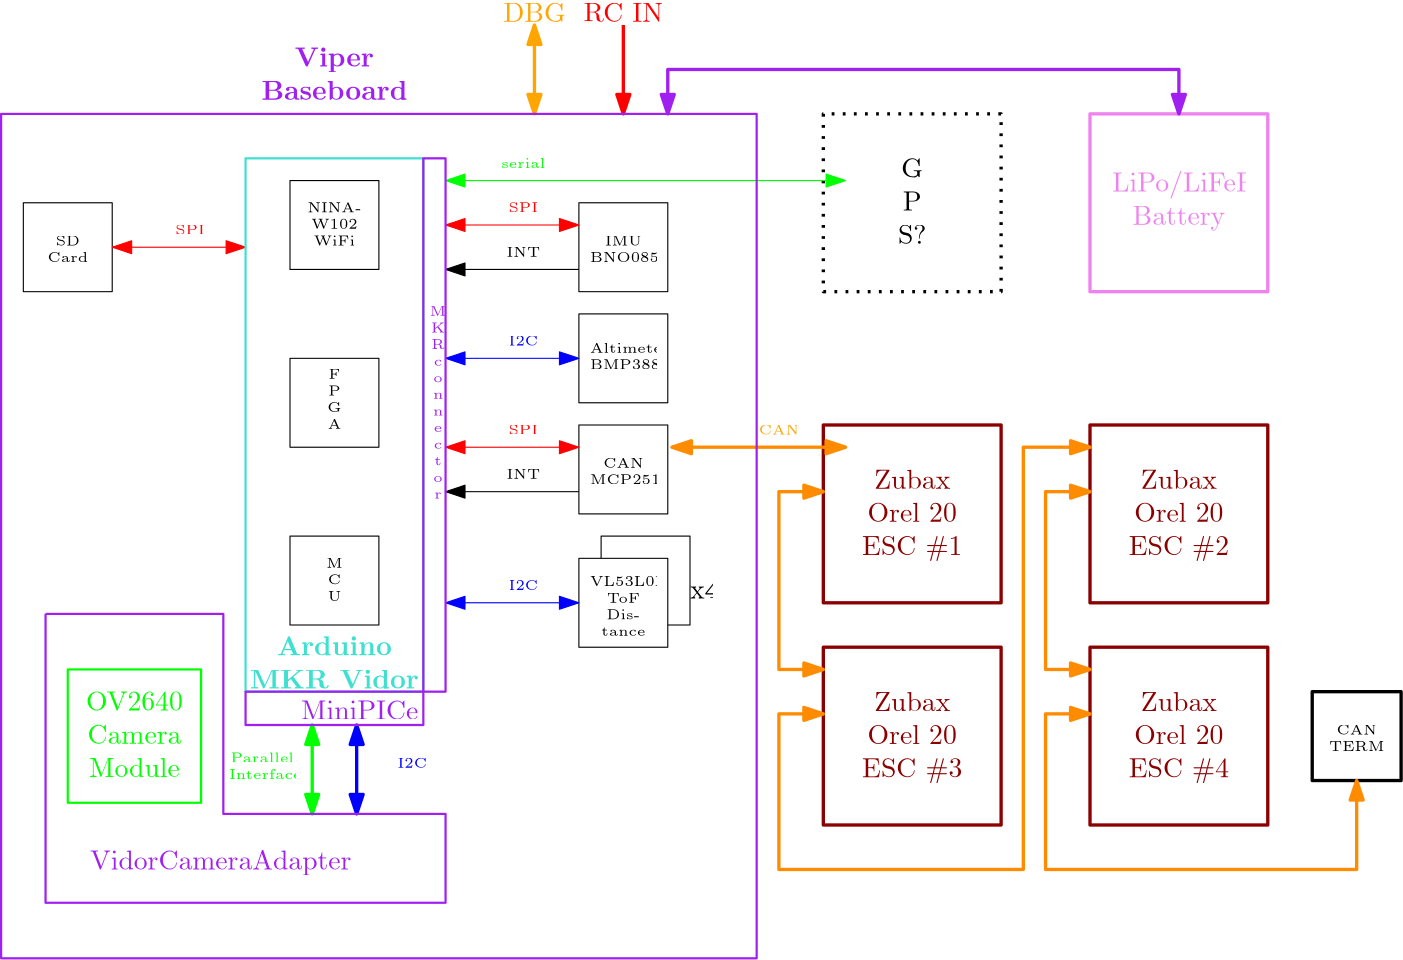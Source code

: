 <?xml version="1.0"?>
<!DOCTYPE ipe SYSTEM "ipe.dtd">
<ipe version="70206" creator="Ipe 7.2.7">
<info created="D:20191213190635" modified="D:20200212102440"/>
<ipestyle name="basic">
<symbol name="arrow/arc(spx)">
<path stroke="sym-stroke" fill="sym-stroke" pen="sym-pen">
0 0 m
-1 0.333 l
-1 -0.333 l
h
</path>
</symbol>
<symbol name="arrow/farc(spx)">
<path stroke="sym-stroke" fill="white" pen="sym-pen">
0 0 m
-1 0.333 l
-1 -0.333 l
h
</path>
</symbol>
<symbol name="arrow/ptarc(spx)">
<path stroke="sym-stroke" fill="sym-stroke" pen="sym-pen">
0 0 m
-1 0.333 l
-0.8 0 l
-1 -0.333 l
h
</path>
</symbol>
<symbol name="arrow/fptarc(spx)">
<path stroke="sym-stroke" fill="white" pen="sym-pen">
0 0 m
-1 0.333 l
-0.8 0 l
-1 -0.333 l
h
</path>
</symbol>
<symbol name="mark/circle(sx)" transformations="translations">
<path fill="sym-stroke">
0.6 0 0 0.6 0 0 e
0.4 0 0 0.4 0 0 e
</path>
</symbol>
<symbol name="mark/disk(sx)" transformations="translations">
<path fill="sym-stroke">
0.6 0 0 0.6 0 0 e
</path>
</symbol>
<symbol name="mark/fdisk(sfx)" transformations="translations">
<group>
<path fill="sym-fill">
0.5 0 0 0.5 0 0 e
</path>
<path fill="sym-stroke" fillrule="eofill">
0.6 0 0 0.6 0 0 e
0.4 0 0 0.4 0 0 e
</path>
</group>
</symbol>
<symbol name="mark/box(sx)" transformations="translations">
<path fill="sym-stroke" fillrule="eofill">
-0.6 -0.6 m
0.6 -0.6 l
0.6 0.6 l
-0.6 0.6 l
h
-0.4 -0.4 m
0.4 -0.4 l
0.4 0.4 l
-0.4 0.4 l
h
</path>
</symbol>
<symbol name="mark/square(sx)" transformations="translations">
<path fill="sym-stroke">
-0.6 -0.6 m
0.6 -0.6 l
0.6 0.6 l
-0.6 0.6 l
h
</path>
</symbol>
<symbol name="mark/fsquare(sfx)" transformations="translations">
<group>
<path fill="sym-fill">
-0.5 -0.5 m
0.5 -0.5 l
0.5 0.5 l
-0.5 0.5 l
h
</path>
<path fill="sym-stroke" fillrule="eofill">
-0.6 -0.6 m
0.6 -0.6 l
0.6 0.6 l
-0.6 0.6 l
h
-0.4 -0.4 m
0.4 -0.4 l
0.4 0.4 l
-0.4 0.4 l
h
</path>
</group>
</symbol>
<symbol name="mark/cross(sx)" transformations="translations">
<group>
<path fill="sym-stroke">
-0.43 -0.57 m
0.57 0.43 l
0.43 0.57 l
-0.57 -0.43 l
h
</path>
<path fill="sym-stroke">
-0.43 0.57 m
0.57 -0.43 l
0.43 -0.57 l
-0.57 0.43 l
h
</path>
</group>
</symbol>
<symbol name="arrow/fnormal(spx)">
<path stroke="sym-stroke" fill="white" pen="sym-pen">
0 0 m
-1 0.333 l
-1 -0.333 l
h
</path>
</symbol>
<symbol name="arrow/pointed(spx)">
<path stroke="sym-stroke" fill="sym-stroke" pen="sym-pen">
0 0 m
-1 0.333 l
-0.8 0 l
-1 -0.333 l
h
</path>
</symbol>
<symbol name="arrow/fpointed(spx)">
<path stroke="sym-stroke" fill="white" pen="sym-pen">
0 0 m
-1 0.333 l
-0.8 0 l
-1 -0.333 l
h
</path>
</symbol>
<symbol name="arrow/linear(spx)">
<path stroke="sym-stroke" pen="sym-pen">
-1 0.333 m
0 0 l
-1 -0.333 l
</path>
</symbol>
<symbol name="arrow/fdouble(spx)">
<path stroke="sym-stroke" fill="white" pen="sym-pen">
0 0 m
-1 0.333 l
-1 -0.333 l
h
-1 0 m
-2 0.333 l
-2 -0.333 l
h
</path>
</symbol>
<symbol name="arrow/double(spx)">
<path stroke="sym-stroke" fill="sym-stroke" pen="sym-pen">
0 0 m
-1 0.333 l
-1 -0.333 l
h
-1 0 m
-2 0.333 l
-2 -0.333 l
h
</path>
</symbol>
<pen name="heavier" value="0.8"/>
<pen name="fat" value="1.2"/>
<pen name="ultrafat" value="2"/>
<symbolsize name="large" value="5"/>
<symbolsize name="small" value="2"/>
<symbolsize name="tiny" value="1.1"/>
<arrowsize name="large" value="10"/>
<arrowsize name="small" value="5"/>
<arrowsize name="tiny" value="3"/>
<color name="red" value="1 0 0"/>
<color name="green" value="0 1 0"/>
<color name="blue" value="0 0 1"/>
<color name="yellow" value="1 1 0"/>
<color name="orange" value="1 0.647 0"/>
<color name="gold" value="1 0.843 0"/>
<color name="purple" value="0.627 0.125 0.941"/>
<color name="gray" value="0.745"/>
<color name="brown" value="0.647 0.165 0.165"/>
<color name="navy" value="0 0 0.502"/>
<color name="pink" value="1 0.753 0.796"/>
<color name="seagreen" value="0.18 0.545 0.341"/>
<color name="turquoise" value="0.251 0.878 0.816"/>
<color name="violet" value="0.933 0.51 0.933"/>
<color name="darkblue" value="0 0 0.545"/>
<color name="darkcyan" value="0 0.545 0.545"/>
<color name="darkgray" value="0.663"/>
<color name="darkgreen" value="0 0.392 0"/>
<color name="darkmagenta" value="0.545 0 0.545"/>
<color name="darkorange" value="1 0.549 0"/>
<color name="darkred" value="0.545 0 0"/>
<color name="lightblue" value="0.678 0.847 0.902"/>
<color name="lightcyan" value="0.878 1 1"/>
<color name="lightgray" value="0.827"/>
<color name="lightgreen" value="0.565 0.933 0.565"/>
<color name="lightyellow" value="1 1 0.878"/>
<dashstyle name="dashed" value="[4] 0"/>
<dashstyle name="dotted" value="[1 3] 0"/>
<dashstyle name="dash dotted" value="[4 2 1 2] 0"/>
<dashstyle name="dash dot dotted" value="[4 2 1 2 1 2] 0"/>
<textsize name="large" value="\large"/>
<textsize name="small" value="\small"/>
<textsize name="tiny" value="\tiny"/>
<textsize name="Large" value="\Large"/>
<textsize name="LARGE" value="\LARGE"/>
<textsize name="huge" value="\huge"/>
<textsize name="Huge" value="\Huge"/>
<textsize name="footnote" value="\footnotesize"/>
<textstyle name="center" begin="\begin{center}" end="\end{center}"/>
<textstyle name="itemize" begin="\begin{itemize}" end="\end{itemize}"/>
<textstyle name="item" begin="\begin{itemize}\item{}" end="\end{itemize}"/>
<gridsize name="4 pts" value="4"/>
<gridsize name="8 pts (~3 mm)" value="8"/>
<gridsize name="16 pts (~6 mm)" value="16"/>
<gridsize name="32 pts (~12 mm)" value="32"/>
<gridsize name="10 pts (~3.5 mm)" value="10"/>
<gridsize name="20 pts (~7 mm)" value="20"/>
<gridsize name="14 pts (~5 mm)" value="14"/>
<gridsize name="28 pts (~10 mm)" value="28"/>
<gridsize name="56 pts (~20 mm)" value="56"/>
<anglesize name="90 deg" value="90"/>
<anglesize name="60 deg" value="60"/>
<anglesize name="45 deg" value="45"/>
<anglesize name="30 deg" value="30"/>
<anglesize name="22.5 deg" value="22.5"/>
<opacity name="10%" value="0.1"/>
<opacity name="30%" value="0.3"/>
<opacity name="50%" value="0.5"/>
<opacity name="75%" value="0.75"/>
<tiling name="falling" angle="-60" step="4" width="1"/>
<tiling name="rising" angle="30" step="4" width="1"/>
</ipestyle>
<page>
<layer name="alpha"/>
<view layers="alpha" active="alpha"/>
<path layer="alpha" matrix="1 0 0 1 256 -112" stroke="darkred" pen="fat">
96 672 m
96 608 l
160 608 l
160 672 l
h
</path>
<text matrix="1 0 0 1 256 -120" transformations="translations" pos="104 664" stroke="darkred" type="minipage" width="48" height="18.866" depth="13.9" valign="top" style="center">Zubax Orel 20\\
ESC \#1</text>
<path matrix="1 0 0 1 352 -112" stroke="darkred" pen="fat">
96 672 m
96 608 l
160 608 l
160 672 l
h
</path>
<text matrix="1 0 0 1 352 -120" transformations="translations" pos="104 664" stroke="darkred" type="minipage" width="48" height="18.866" depth="13.9" valign="top" style="center">Zubax Orel 20\\
ESC \#2</text>
<path matrix="1 0 0 1 256 -192" stroke="darkred" pen="fat">
96 672 m
96 608 l
160 608 l
160 672 l
h
</path>
<text matrix="1 0 0 1 256 -200" transformations="translations" pos="104 664" stroke="darkred" type="minipage" width="48" height="18.866" depth="13.9" valign="top" style="center">Zubax Orel 20\\
ESC \#3</text>
<path matrix="1 0 0 1 352 -192" stroke="darkred" pen="fat">
96 672 m
96 608 l
160 608 l
160 672 l
h
</path>
<text matrix="1 0 0 1 352 -200" transformations="translations" pos="104 664" stroke="darkred" type="minipage" width="48" height="18.866" depth="13.9" valign="top" style="center">Zubax Orel 20\\
ESC \#4</text>
<text matrix="1 0 0 1 -32 -12" transformations="translations" pos="196 652" stroke="black" type="minipage" width="24" height="10.161" depth="5.18" valign="top" size="tiny" style="center">NINA-W102\\
WiFi</text>
<path matrix="1 0 0 1 -32 -24" stroke="black">
192 672 m
192 640 l
224 640 l
224 672 l
h
</path>
<text matrix="1 0 0 1 -32 -72" transformations="translations" pos="196 652" stroke="black" type="minipage" width="24" height="13.149" depth="8.17" valign="top" size="tiny" style="center">F\\
P\\
G\\
A</text>
<path matrix="1 0 0 1 -32 -88" stroke="black">
192 672 m
192 640 l
224 640 l
224 672 l
h
</path>
<text matrix="1 0 0 1 -32 -140" transformations="translations" pos="196 652" stroke="black" type="minipage" width="24" height="10.161" depth="5.18" valign="top" size="tiny" style="center">M\\
C\\
U</text>
<path matrix="1 0 0 1 -32 -152" stroke="black">
192 672 m
192 640 l
224 640 l
224 672 l
h
</path>
<text matrix="1 0 0 1 -104 -188" transformations="translations" pos="248 672" stroke="turquoise" type="minipage" width="64" height="11.924" depth="6.95" valign="top" style="center">\bf{Arduino}\\
\bf{MKR Vidor}</text>
<text matrix="1 0 0 1 -24 -200" transformations="translations" pos="104 664" stroke="green" type="minipage" width="48" height="17.838" depth="12.88" valign="top" style="center">OV2640\\
Camera\\
Module</text>
<text matrix="1 0 0 1 72 -24" transformations="translations" pos="196 652" stroke="black" type="minipage" width="24" height="7.174" depth="2.19" valign="top" size="tiny" style="center">IMU\\
BNO085</text>
<path matrix="1 0 0 1 72 -32" stroke="black">
192 672 m
192 640 l
224 640 l
224 672 l
h
</path>
<text matrix="1 0 0 1 72 -144" transformations="translations" pos="196 652" stroke="black" type="minipage" width="24" height="14.44" depth="9.47" valign="top" size="tiny" style="center">VL53L0X\\
ToF Distance</text>
<path matrix="1 0 0 1 72 -160" stroke="black">
192 672 m
192 640 l
224 640 l
224 672 l
h
</path>
<path matrix="1 0 0 1 -88 -80" stroke="black">
360 592 m
360 600 l
392 600 l
392 568 l
384 568 l
</path>
<text matrix="1 0 0 1 -88 -96" transformations="translations" pos="392 600" stroke="black" type="minipage" width="8" height="5.7" depth="0.72" valign="top">x\bf{4}</text>
<path matrix="1.2 0 0 1 -110.4 16" stroke="red" arrow="normal/normal" rarrow="normal/normal">
272 616 m
312 616 l
</path>
<text matrix="1 0 0 1 36 -12" transformations="translations" pos="196 652" stroke="red" type="minipage" width="24" height="4.184" depth="0" valign="top" size="tiny" style="center">SPI</text>
<path matrix="1.2 0 0 1 -110.4 -120" stroke="blue" arrow="normal/normal" rarrow="normal/normal">
272 616 m
312 616 l
</path>
<text matrix="1 0 0 1 36 -148" transformations="translations" pos="196 652" stroke="blue" type="minipage" width="24" height="4.184" depth="0" valign="top" size="tiny" style="center">I2C</text>
<path matrix="1.2 0 0 1 -110.4 16" stroke="black" arrow="normal/normal">
312 600 m
272 600 l
</path>
<text matrix="1 0 0 1 36 -28" transformations="translations" pos="196 652" stroke="black" type="minipage" width="24" height="4.184" depth="0" valign="top" size="tiny" style="center">INT</text>
<text matrix="1 0 0 1 72 -60" transformations="translations" pos="196 652" stroke="black" type="minipage" width="24" height="8.465" depth="3.49" valign="top" size="tiny" style="center">Altimeter\\
BMP388</text>
<path matrix="1 0 0 1 72 -72" stroke="black">
192 672 m
192 640 l
224 640 l
224 672 l
h
</path>
<text matrix="1 0 0 1 -104 24" transformations="translations" pos="248 672" stroke="purple" type="minipage" width="64" height="11.924" depth="6.95" valign="top" style="center">\bf{Viper}\\
\bf{Baseboard}</text>
<path matrix="1.25 0 0 1 -120 -32" stroke="darkorange" pen="fat" arrow="normal/normal" rarrow="normal/normal">
334 584 m
384 584 l
</path>
<path matrix="1 0 0 1 -32 -32" stroke="darkorange" pen="fat" arrow="normal/normal" rarrow="normal/normal">
384 568 m
368 568 l
368 504 l
384 504 l
</path>
<path matrix="1 0 0 1 -32 -32" stroke="darkorange" pen="fat" arrow="normal/normal" rarrow="normal/normal">
384 488 m
368 488 l
368 432 l
456 432 l
456 584 l
480 584 l
</path>
<path matrix="1 0 0 1 -32 -32" stroke="darkorange" pen="fat" arrow="normal/normal" rarrow="normal/normal">
480 568 m
464 568 l
464 504 l
480 504 l
</path>
<text matrix="1 0 0 1 336 -200" transformations="translations" pos="196 652" stroke="black" type="minipage" width="24" height="7.174" depth="2.19" valign="top" size="tiny" style="center">CAN\\
TERM</text>
<path matrix="1 0 0 1 336 -208" stroke="black" pen="fat">
192 672 m
192 640 l
224 640 l
224 672 l
h
</path>
<path matrix="1 0 0 1 -32 -32" stroke="darkorange" pen="fat" arrow="normal/normal" rarrow="normal/normal">
480 488 m
464 488 l
464 432 l
576 432 l
576 464 l
</path>
<text matrix="1 0 0 1 128 -92" transformations="translations" pos="196 652" stroke="orange" type="minipage" width="24" height="4.184" depth="0" valign="top" size="tiny" style="center">CAN</text>
<text matrix="1 0 0 1 -4 -212" transformations="translations" pos="196 652" stroke="blue" type="minipage" width="24" height="4.184" depth="0" valign="top" size="tiny" style="center">I2C</text>
<path matrix="1 0 0 1 56 4" stroke="blue" pen="fat" arrow="normal/normal" rarrow="normal/normal">
128 448 m
128 416 l
</path>
<path matrix="1 0 0 1 56 4" stroke="green" pen="fat" arrow="normal/normal" rarrow="normal/normal">
112 416 m
112 448 l
</path>
<text matrix="1 0 0 1 -52 -208" transformations="translations" pos="190 650" stroke="green" type="minipage" width="24" height="7.207" depth="2.23" valign="top" size="tiny" style="center">Parallel\\
Interface</text>
<path matrix="1 0 0 1 352 0" stroke="violet" pen="fat">
96 672 m
96 608 l
160 608 l
160 672 l
h
</path>
<text matrix="1 0 0 1 352 -8" transformations="translations" pos="104 664" stroke="violet" type="minipage" width="48" height="15.408" depth="10.44" valign="top" style="center">LiPo/LiFePo\\
Battery</text>
<path matrix="1 0 0 1 56 0" stroke="purple" pen="fat" arrow="normal/normal" rarrow="normal/normal">
240 672 m
240 688 l
424 688 l
424 672 l
</path>
<path matrix="1 0 0 1 256 0" stroke="black" dash="dotted" pen="fat">
96 672 m
96 608 l
160 608 l
160 672 l
h
</path>
<text matrix="1 0 0 1 256 -8" transformations="translations" pos="104 664" stroke="black" type="minipage" width="48" height="17.838" depth="12.88" valign="top" style="center">G\\
P\\
S?</text>
<path matrix="1.2 0 0 1 -110.4 -32" stroke="blue" arrow="normal/normal" rarrow="normal/normal">
272 616 m
312 616 l
</path>
<text matrix="1 0 0 1 36 -60" transformations="translations" pos="196 652" stroke="blue" type="minipage" width="24" height="4.184" depth="0" valign="top" size="tiny" style="center">I2C</text>
<path matrix="1 0 0 1 56 0" stroke="red" pen="fat" arrow="normal/normal">
224 704 m
224 672 l
</path>
<text matrix="1 0 0 1 56 0" transformations="translations" pos="208 712" stroke="red" type="minipage" width="32" height="5.898" depth="0.91" valign="top" style="center">RC IN</text>
<path matrix="1 0 0 1 56 0" stroke="orange" pen="fat" arrow="normal/normal" rarrow="normal/normal">
192 704 m
192 672 l
</path>
<text matrix="1 0 0 1 56 0" transformations="translations" pos="176 712" stroke="orange" type="minipage" width="32" height="5.898" depth="0.91" valign="top" style="center">DBG</text>
<text matrix="1 0 0 1 64 4" transformations="translations" pos="100 450" stroke="purple" type="label" width="42.203" height="6.808" depth="0" valign="baseline">MiniPICe</text>
<text matrix="1 0 0 1 56 0" transformations="translations" pos="32 400" stroke="purple" type="label" width="94.175" height="6.926" depth="1.93" valign="baseline">VidorCameraAdapter</text>
<path matrix="1 0 0 1 72 -112" stroke="black">
192 672 m
192 640 l
224 640 l
224 672 l
h
</path>
<text matrix="1 0 0 1 72 -104" transformations="translations" pos="196 652" stroke="black" type="minipage" width="24" height="7.174" depth="2.19" valign="top" size="tiny" style="center">CAN\\
MCP2515</text>
<path matrix="1.2 0 0 1 -110.4 -64" stroke="red" arrow="normal/normal" rarrow="normal/normal">
272 616 m
312 616 l
</path>
<path matrix="1.2 0 0 1 -110.4 -64" stroke="black" arrow="normal/normal">
312 600 m
272 600 l
</path>
<text matrix="1 0 0 1 36 -108" transformations="translations" pos="196 652" stroke="black" type="minipage" width="24" height="4.184" depth="0" valign="top" size="tiny" style="center">INT</text>
<text matrix="1 0 0 1 36 -92" transformations="translations" pos="196 652" stroke="red" type="minipage" width="24" height="4.184" depth="0" valign="top" size="tiny" style="center">SPI</text>
<text matrix="0.694971 0.130129 -42.8573 228.884 28112.83 -149583.74" transformations="translations" pos="296 656" stroke="purple" type="minipage" width="18.307" height="37.03" depth="32.11" valign="top" size="tiny" style="center">M\\
K\\
R\\


c\\
o\\
n\\
n\\
e\\
c\\
t\\
o\\
r</text>
<path matrix="1.2 0 0 1 -110.4 32" stroke="green" arrow="normal/normal" rarrow="normal/normal">
272 616 m
392 616 l
</path>
<text matrix="1 0 0 1 36 4" transformations="translations" pos="196 652" stroke="green" type="minipage" width="24" height="4.22" depth="0" valign="top" size="tiny" style="center">serial</text>
<path matrix="1 0 0 1 -128 -32" stroke="black">
192 672 m
192 640 l
224 640 l
224 672 l
h
</path>
<path matrix="1.2 0 0 1 -230.4 8" stroke="red" arrow="normal/normal" rarrow="normal/normal">
272 616 m
312 616 l
</path>
<text matrix="1 0 0 1 -84 -20" transformations="translations" pos="196 652" stroke="red" type="minipage" width="24" height="4.184" depth="0" valign="top" size="tiny" style="center">SPI</text>
<text matrix="1 0 0 1 -128 -24" transformations="translations" pos="196 652" stroke="black" type="minipage" width="24" height="7.174" depth="2.19" valign="top" size="tiny" style="center">SD Card</text>
<path matrix="1 0 0 1 8 4" stroke="purple" pen="heavier">
64 488 m
128 488 l
128 416 l
208 416 l
208 384 l
64 384 l
64 488 l
64 488 l
</path>
<path matrix="1 0 0 1 8 0" stroke="green" pen="heavier">
72 472 m
72 424 l
120 424 l
120 472 l
h
</path>
<path matrix="1 0 0 1 8 0" stroke="purple" pen="heavier">
48 672 m
48 368 l
320 368 l
320 672 l
h
</path>
<path matrix="1.14286 0 0 1 -20.5714 0" stroke="turquoise" pen="heavier">
144 464 m
144 656 l
200 656 l
200 464 l
h
</path>
<path matrix="1 0 0 1 8 0" stroke="purple" pen="heavier">
200 656 m
200 464 l
208 464 l
208 656 l
h
</path>
<path matrix="1.14286 0 0 1 -20.5714 0" stroke="purple" pen="heavier">
144 464 m
144 452 l
200 452 l
200 464 l
h
</path>
</page>
</ipe>
